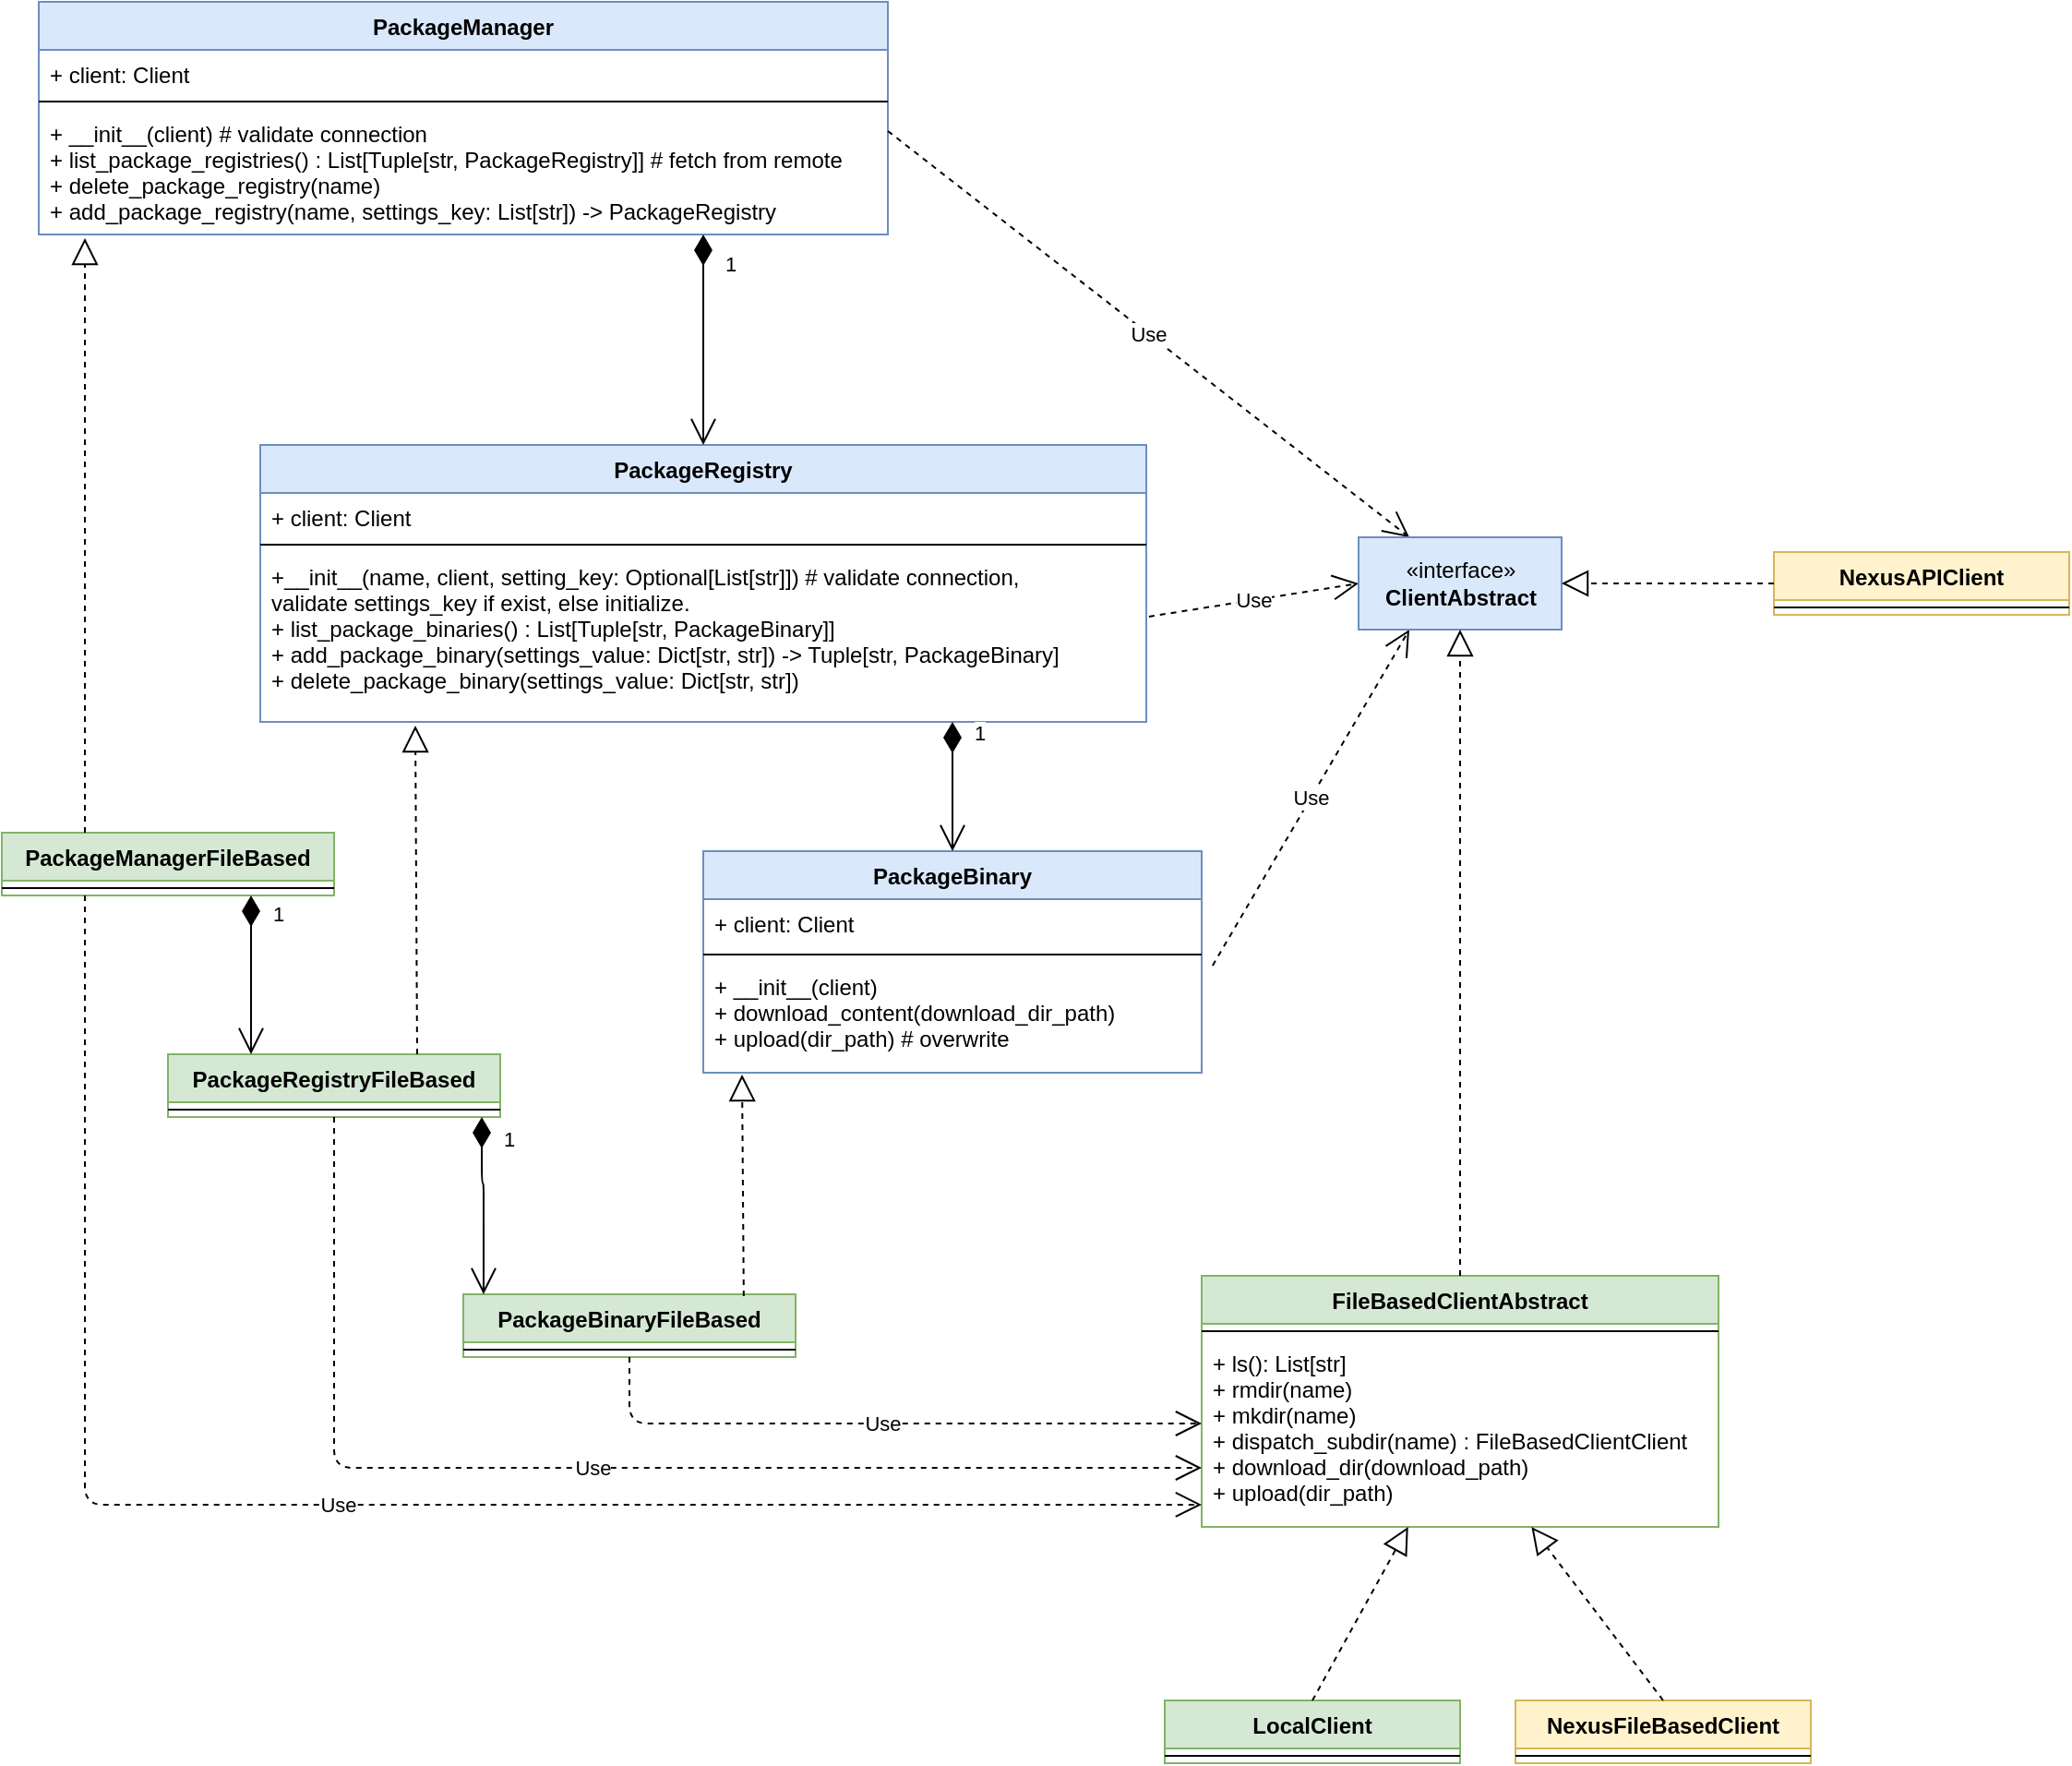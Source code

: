 <mxfile version="12.1.1" type="device" pages="1"><diagram id="o9kR7VsAH02yG6bpkslO" name="Page-1"><mxGraphModel dx="1114" dy="697" grid="1" gridSize="10" guides="1" tooltips="1" connect="1" arrows="1" fold="1" page="1" pageScale="1" pageWidth="850" pageHeight="1100" math="0" shadow="0"><root><mxCell id="0"/><mxCell id="1" parent="0"/><mxCell id="48oX8SWeBFYQNqZzWsQm-1" value="PackageManager" style="swimlane;fontStyle=1;align=center;verticalAlign=top;childLayout=stackLayout;horizontal=1;startSize=26;horizontalStack=0;resizeParent=1;resizeParentMax=0;resizeLast=0;collapsible=1;marginBottom=0;fillColor=#dae8fc;strokeColor=#6c8ebf;" parent="1" vertex="1"><mxGeometry x="40" y="130" width="460" height="126" as="geometry"/></mxCell><mxCell id="48oX8SWeBFYQNqZzWsQm-2" value="+ client: Client" style="text;strokeColor=none;fillColor=none;align=left;verticalAlign=top;spacingLeft=4;spacingRight=4;overflow=hidden;rotatable=0;points=[[0,0.5],[1,0.5]];portConstraint=eastwest;" parent="48oX8SWeBFYQNqZzWsQm-1" vertex="1"><mxGeometry y="26" width="460" height="24" as="geometry"/></mxCell><mxCell id="48oX8SWeBFYQNqZzWsQm-3" value="" style="line;strokeWidth=1;fillColor=none;align=left;verticalAlign=middle;spacingTop=-1;spacingLeft=3;spacingRight=3;rotatable=0;labelPosition=right;points=[];portConstraint=eastwest;" parent="48oX8SWeBFYQNqZzWsQm-1" vertex="1"><mxGeometry y="50" width="460" height="8" as="geometry"/></mxCell><mxCell id="48oX8SWeBFYQNqZzWsQm-4" value="+ __init__(client) # validate connection&#xA;+ list_package_registries() : List[Tuple[str, PackageRegistry]] # fetch from remote&#xA;+ delete_package_registry(name)&#xA;+ add_package_registry(name, settings_key: List[str]) -&gt; PackageRegistry&#xA;&#xA;" style="text;strokeColor=none;fillColor=none;align=left;verticalAlign=top;spacingLeft=4;spacingRight=4;overflow=hidden;rotatable=0;points=[[0,0.5],[1,0.5]];portConstraint=eastwest;" parent="48oX8SWeBFYQNqZzWsQm-1" vertex="1"><mxGeometry y="58" width="460" height="68" as="geometry"/></mxCell><mxCell id="48oX8SWeBFYQNqZzWsQm-5" value="PackageRegistry" style="swimlane;fontStyle=1;align=center;verticalAlign=top;childLayout=stackLayout;horizontal=1;startSize=26;horizontalStack=0;resizeParent=1;resizeParentMax=0;resizeLast=0;collapsible=1;marginBottom=0;fillColor=#dae8fc;strokeColor=#6c8ebf;" parent="1" vertex="1"><mxGeometry x="160" y="370" width="480" height="150" as="geometry"/></mxCell><mxCell id="48oX8SWeBFYQNqZzWsQm-6" value="+ client: Client&#xA;" style="text;strokeColor=none;fillColor=none;align=left;verticalAlign=top;spacingLeft=4;spacingRight=4;overflow=hidden;rotatable=0;points=[[0,0.5],[1,0.5]];portConstraint=eastwest;" parent="48oX8SWeBFYQNqZzWsQm-5" vertex="1"><mxGeometry y="26" width="480" height="24" as="geometry"/></mxCell><mxCell id="48oX8SWeBFYQNqZzWsQm-7" value="" style="line;strokeWidth=1;fillColor=none;align=left;verticalAlign=middle;spacingTop=-1;spacingLeft=3;spacingRight=3;rotatable=0;labelPosition=right;points=[];portConstraint=eastwest;" parent="48oX8SWeBFYQNqZzWsQm-5" vertex="1"><mxGeometry y="50" width="480" height="8" as="geometry"/></mxCell><mxCell id="48oX8SWeBFYQNqZzWsQm-8" value="+__init__(name, client, setting_key: Optional[List[str]]) # validate connection, &#xA;validate settings_key if exist, else initialize.&#xA;+ list_package_binaries() : List[Tuple[str, PackageBinary]]&#xA;+ add_package_binary(settings_value: Dict[str, str]) -&gt; Tuple[str, PackageBinary]&#xA;+ delete_package_binary(settings_value: Dict[str, str])&#xA;" style="text;strokeColor=none;fillColor=none;align=left;verticalAlign=top;spacingLeft=4;spacingRight=4;overflow=hidden;rotatable=0;points=[[0,0.5],[1,0.5]];portConstraint=eastwest;" parent="48oX8SWeBFYQNqZzWsQm-5" vertex="1"><mxGeometry y="58" width="480" height="92" as="geometry"/></mxCell><mxCell id="48oX8SWeBFYQNqZzWsQm-9" value="PackageBinary" style="swimlane;fontStyle=1;align=center;verticalAlign=top;childLayout=stackLayout;horizontal=1;startSize=26;horizontalStack=0;resizeParent=1;resizeParentMax=0;resizeLast=0;collapsible=1;marginBottom=0;fillColor=#dae8fc;strokeColor=#6c8ebf;" parent="1" vertex="1"><mxGeometry x="400" y="590" width="270" height="120" as="geometry"/></mxCell><mxCell id="48oX8SWeBFYQNqZzWsQm-10" value="+ client: Client" style="text;strokeColor=none;fillColor=none;align=left;verticalAlign=top;spacingLeft=4;spacingRight=4;overflow=hidden;rotatable=0;points=[[0,0.5],[1,0.5]];portConstraint=eastwest;" parent="48oX8SWeBFYQNqZzWsQm-9" vertex="1"><mxGeometry y="26" width="270" height="26" as="geometry"/></mxCell><mxCell id="48oX8SWeBFYQNqZzWsQm-11" value="" style="line;strokeWidth=1;fillColor=none;align=left;verticalAlign=middle;spacingTop=-1;spacingLeft=3;spacingRight=3;rotatable=0;labelPosition=right;points=[];portConstraint=eastwest;" parent="48oX8SWeBFYQNqZzWsQm-9" vertex="1"><mxGeometry y="52" width="270" height="8" as="geometry"/></mxCell><mxCell id="48oX8SWeBFYQNqZzWsQm-12" value="+ __init__(client)&#xA;+ download_content(download_dir_path)&#xA;+ upload(dir_path) # overwrite&#xA;" style="text;strokeColor=none;fillColor=none;align=left;verticalAlign=top;spacingLeft=4;spacingRight=4;overflow=hidden;rotatable=0;points=[[0,0.5],[1,0.5]];portConstraint=eastwest;" parent="48oX8SWeBFYQNqZzWsQm-9" vertex="1"><mxGeometry y="60" width="270" height="60" as="geometry"/></mxCell><mxCell id="48oX8SWeBFYQNqZzWsQm-16" value="1" style="endArrow=open;html=1;endSize=12;startArrow=diamondThin;startSize=14;startFill=1;edgeStyle=orthogonalEdgeStyle;align=left;verticalAlign=bottom;entryX=0.5;entryY=0;entryDx=0;entryDy=0;" parent="1" source="48oX8SWeBFYQNqZzWsQm-4" target="48oX8SWeBFYQNqZzWsQm-5" edge="1"><mxGeometry x="-0.562" y="10" relative="1" as="geometry"><mxPoint x="470" y="320" as="sourcePoint"/><mxPoint x="630" y="320" as="targetPoint"/><Array as="points"><mxPoint x="400" y="320"/><mxPoint x="400" y="320"/></Array><mxPoint as="offset"/></mxGeometry></mxCell><mxCell id="48oX8SWeBFYQNqZzWsQm-17" value="1" style="endArrow=open;html=1;endSize=12;startArrow=diamondThin;startSize=14;startFill=1;edgeStyle=orthogonalEdgeStyle;align=left;verticalAlign=bottom;entryX=0.5;entryY=0;entryDx=0;entryDy=0;" parent="1" source="48oX8SWeBFYQNqZzWsQm-8" target="48oX8SWeBFYQNqZzWsQm-9" edge="1"><mxGeometry x="-0.565" y="10" relative="1" as="geometry"><mxPoint x="450" y="560" as="sourcePoint"/><mxPoint x="359" y="570" as="targetPoint"/><Array as="points"><mxPoint x="535" y="560"/><mxPoint x="535" y="560"/></Array><mxPoint as="offset"/></mxGeometry></mxCell><mxCell id="48oX8SWeBFYQNqZzWsQm-32" value="Use" style="endArrow=open;endSize=12;dashed=1;html=1;exitX=1;exitY=0.176;exitDx=0;exitDy=0;exitPerimeter=0;entryX=0.25;entryY=0;entryDx=0;entryDy=0;" parent="1" source="48oX8SWeBFYQNqZzWsQm-4" target="Bb86HH4vGOYV0sBbbPes-5" edge="1"><mxGeometry width="160" relative="1" as="geometry"><mxPoint x="650" y="240" as="sourcePoint"/><mxPoint x="777.5" y="411" as="targetPoint"/></mxGeometry></mxCell><mxCell id="48oX8SWeBFYQNqZzWsQm-33" value="Use" style="endArrow=open;endSize=12;dashed=1;html=1;exitX=1.003;exitY=0.38;exitDx=0;exitDy=0;exitPerimeter=0;entryX=0;entryY=0.5;entryDx=0;entryDy=0;" parent="1" source="48oX8SWeBFYQNqZzWsQm-8" target="Bb86HH4vGOYV0sBbbPes-5" edge="1"><mxGeometry width="160" relative="1" as="geometry"><mxPoint x="600" y="550" as="sourcePoint"/><mxPoint x="709.05" y="428.986" as="targetPoint"/></mxGeometry></mxCell><mxCell id="48oX8SWeBFYQNqZzWsQm-34" value="Use" style="endArrow=open;endSize=12;dashed=1;html=1;exitX=1.022;exitY=0.033;exitDx=0;exitDy=0;exitPerimeter=0;entryX=0.25;entryY=1;entryDx=0;entryDy=0;" parent="1" source="48oX8SWeBFYQNqZzWsQm-12" target="Bb86HH4vGOYV0sBbbPes-5" edge="1"><mxGeometry width="160" relative="1" as="geometry"><mxPoint x="510" y="570" as="sourcePoint"/><mxPoint x="758.07" y="497.02" as="targetPoint"/></mxGeometry></mxCell><mxCell id="Bb86HH4vGOYV0sBbbPes-1" value="FileBasedClientAbstract" style="swimlane;fontStyle=1;align=center;verticalAlign=top;childLayout=stackLayout;horizontal=1;startSize=26;horizontalStack=0;resizeParent=1;resizeParentMax=0;resizeLast=0;collapsible=1;marginBottom=0;fillColor=#d5e8d4;strokeColor=#82b366;" vertex="1" parent="1"><mxGeometry x="670" y="820" width="280" height="136" as="geometry"/></mxCell><mxCell id="Bb86HH4vGOYV0sBbbPes-3" value="" style="line;strokeWidth=1;fillColor=none;align=left;verticalAlign=middle;spacingTop=-1;spacingLeft=3;spacingRight=3;rotatable=0;labelPosition=right;points=[];portConstraint=eastwest;" vertex="1" parent="Bb86HH4vGOYV0sBbbPes-1"><mxGeometry y="26" width="280" height="8" as="geometry"/></mxCell><mxCell id="Bb86HH4vGOYV0sBbbPes-4" value="+ ls(): List[str]&#xA;+ rmdir(name)&#xA;+ mkdir(name)&#xA;+ dispatch_subdir(name) : FileBasedClientClient&#xA;+ download_dir(download_path)&#xA;+ upload(dir_path)&#xA;" style="text;strokeColor=none;fillColor=none;align=left;verticalAlign=top;spacingLeft=4;spacingRight=4;overflow=hidden;rotatable=0;points=[[0,0.5],[1,0.5]];portConstraint=eastwest;" vertex="1" parent="Bb86HH4vGOYV0sBbbPes-1"><mxGeometry y="34" width="280" height="102" as="geometry"/></mxCell><mxCell id="Bb86HH4vGOYV0sBbbPes-5" value="«interface»&lt;br&gt;&lt;b&gt;ClientAbstract&lt;/b&gt;" style="html=1;fillColor=#dae8fc;strokeColor=#6c8ebf;" vertex="1" parent="1"><mxGeometry x="755" y="420" width="110" height="50" as="geometry"/></mxCell><mxCell id="Bb86HH4vGOYV0sBbbPes-8" value="" style="endArrow=block;dashed=1;endFill=0;endSize=12;html=1;exitX=0.5;exitY=0;exitDx=0;exitDy=0;entryX=0.5;entryY=1;entryDx=0;entryDy=0;" edge="1" parent="1" source="Bb86HH4vGOYV0sBbbPes-1" target="Bb86HH4vGOYV0sBbbPes-5"><mxGeometry width="160" relative="1" as="geometry"><mxPoint x="830" y="610" as="sourcePoint"/><mxPoint x="990" y="610" as="targetPoint"/></mxGeometry></mxCell><mxCell id="Bb86HH4vGOYV0sBbbPes-10" value="LocalClient" style="swimlane;fontStyle=1;align=center;verticalAlign=top;childLayout=stackLayout;horizontal=1;startSize=26;horizontalStack=0;resizeParent=1;resizeParentMax=0;resizeLast=0;collapsible=1;marginBottom=0;fillColor=#d5e8d4;strokeColor=#82b366;" vertex="1" parent="1"><mxGeometry x="650" y="1050" width="160" height="34" as="geometry"/></mxCell><mxCell id="Bb86HH4vGOYV0sBbbPes-12" value="" style="line;strokeWidth=1;fillColor=none;align=left;verticalAlign=middle;spacingTop=-1;spacingLeft=3;spacingRight=3;rotatable=0;labelPosition=right;points=[];portConstraint=eastwest;" vertex="1" parent="Bb86HH4vGOYV0sBbbPes-10"><mxGeometry y="26" width="160" height="8" as="geometry"/></mxCell><mxCell id="Bb86HH4vGOYV0sBbbPes-15" value="" style="endArrow=block;dashed=1;endFill=0;endSize=12;html=1;exitX=0.5;exitY=0;exitDx=0;exitDy=0;" edge="1" parent="1" source="Bb86HH4vGOYV0sBbbPes-10" target="Bb86HH4vGOYV0sBbbPes-4"><mxGeometry width="160" relative="1" as="geometry"><mxPoint x="810" y="1010" as="sourcePoint"/><mxPoint x="970" y="1010" as="targetPoint"/></mxGeometry></mxCell><mxCell id="Bb86HH4vGOYV0sBbbPes-16" value="PackageManagerFileBased" style="swimlane;fontStyle=1;align=center;verticalAlign=top;childLayout=stackLayout;horizontal=1;startSize=26;horizontalStack=0;resizeParent=1;resizeParentMax=0;resizeLast=0;collapsible=1;marginBottom=0;fillColor=#d5e8d4;strokeColor=#82b366;" vertex="1" parent="1"><mxGeometry x="20" y="580" width="180" height="34" as="geometry"/></mxCell><mxCell id="Bb86HH4vGOYV0sBbbPes-18" value="" style="line;strokeWidth=1;fillColor=none;align=left;verticalAlign=middle;spacingTop=-1;spacingLeft=3;spacingRight=3;rotatable=0;labelPosition=right;points=[];portConstraint=eastwest;" vertex="1" parent="Bb86HH4vGOYV0sBbbPes-16"><mxGeometry y="26" width="180" height="8" as="geometry"/></mxCell><mxCell id="Bb86HH4vGOYV0sBbbPes-21" value="PackageRegistryFileBased" style="swimlane;fontStyle=1;align=center;verticalAlign=top;childLayout=stackLayout;horizontal=1;startSize=26;horizontalStack=0;resizeParent=1;resizeParentMax=0;resizeLast=0;collapsible=1;marginBottom=0;fillColor=#d5e8d4;strokeColor=#82b366;" vertex="1" parent="1"><mxGeometry x="110" y="700" width="180" height="34" as="geometry"/></mxCell><mxCell id="Bb86HH4vGOYV0sBbbPes-22" value="" style="line;strokeWidth=1;fillColor=none;align=left;verticalAlign=middle;spacingTop=-1;spacingLeft=3;spacingRight=3;rotatable=0;labelPosition=right;points=[];portConstraint=eastwest;" vertex="1" parent="Bb86HH4vGOYV0sBbbPes-21"><mxGeometry y="26" width="180" height="8" as="geometry"/></mxCell><mxCell id="Bb86HH4vGOYV0sBbbPes-23" value="PackageBinaryFileBased" style="swimlane;fontStyle=1;align=center;verticalAlign=top;childLayout=stackLayout;horizontal=1;startSize=26;horizontalStack=0;resizeParent=1;resizeParentMax=0;resizeLast=0;collapsible=1;marginBottom=0;fillColor=#d5e8d4;strokeColor=#82b366;" vertex="1" parent="1"><mxGeometry x="270" y="830" width="180" height="34" as="geometry"/></mxCell><mxCell id="Bb86HH4vGOYV0sBbbPes-24" value="" style="line;strokeWidth=1;fillColor=none;align=left;verticalAlign=middle;spacingTop=-1;spacingLeft=3;spacingRight=3;rotatable=0;labelPosition=right;points=[];portConstraint=eastwest;" vertex="1" parent="Bb86HH4vGOYV0sBbbPes-23"><mxGeometry y="26" width="180" height="8" as="geometry"/></mxCell><mxCell id="Bb86HH4vGOYV0sBbbPes-25" value="" style="endArrow=block;dashed=1;endFill=0;endSize=12;html=1;exitX=0.25;exitY=0;exitDx=0;exitDy=0;" edge="1" parent="1" source="Bb86HH4vGOYV0sBbbPes-16"><mxGeometry width="160" relative="1" as="geometry"><mxPoint x="50" y="530" as="sourcePoint"/><mxPoint x="65" y="258" as="targetPoint"/></mxGeometry></mxCell><mxCell id="Bb86HH4vGOYV0sBbbPes-26" value="" style="endArrow=block;dashed=1;endFill=0;endSize=12;html=1;exitX=0.75;exitY=0;exitDx=0;exitDy=0;entryX=0.175;entryY=1.022;entryDx=0;entryDy=0;entryPerimeter=0;" edge="1" parent="1" source="Bb86HH4vGOYV0sBbbPes-21" target="48oX8SWeBFYQNqZzWsQm-8"><mxGeometry width="160" relative="1" as="geometry"><mxPoint x="200" y="650" as="sourcePoint"/><mxPoint x="360" y="650" as="targetPoint"/></mxGeometry></mxCell><mxCell id="Bb86HH4vGOYV0sBbbPes-27" value="" style="endArrow=block;dashed=1;endFill=0;endSize=12;html=1;exitX=0.844;exitY=0.029;exitDx=0;exitDy=0;exitPerimeter=0;" edge="1" parent="1" source="Bb86HH4vGOYV0sBbbPes-23"><mxGeometry width="160" relative="1" as="geometry"><mxPoint x="330" y="770" as="sourcePoint"/><mxPoint x="421" y="711" as="targetPoint"/></mxGeometry></mxCell><mxCell id="Bb86HH4vGOYV0sBbbPes-29" value="1" style="endArrow=open;html=1;endSize=12;startArrow=diamondThin;startSize=14;startFill=1;edgeStyle=orthogonalEdgeStyle;align=left;verticalAlign=bottom;entryX=0.25;entryY=0;entryDx=0;entryDy=0;exitX=0.75;exitY=1;exitDx=0;exitDy=0;" edge="1" parent="1" source="Bb86HH4vGOYV0sBbbPes-16" target="Bb86HH4vGOYV0sBbbPes-21"><mxGeometry x="-0.562" y="10" relative="1" as="geometry"><mxPoint x="80" y="630" as="sourcePoint"/><mxPoint x="80" y="744" as="targetPoint"/><Array as="points"><mxPoint x="155" y="650"/><mxPoint x="155" y="650"/></Array><mxPoint as="offset"/></mxGeometry></mxCell><mxCell id="Bb86HH4vGOYV0sBbbPes-31" value="1" style="endArrow=open;html=1;endSize=12;startArrow=diamondThin;startSize=14;startFill=1;edgeStyle=orthogonalEdgeStyle;align=left;verticalAlign=bottom;entryX=0.061;entryY=0;entryDx=0;entryDy=0;exitX=0.75;exitY=1;exitDx=0;exitDy=0;entryPerimeter=0;" edge="1" parent="1" target="Bb86HH4vGOYV0sBbbPes-23"><mxGeometry x="-0.562" y="10" relative="1" as="geometry"><mxPoint x="280" y="734" as="sourcePoint"/><mxPoint x="280" y="820" as="targetPoint"/><Array as="points"><mxPoint x="280" y="770"/></Array><mxPoint as="offset"/></mxGeometry></mxCell><mxCell id="Bb86HH4vGOYV0sBbbPes-32" value="Use" style="endArrow=open;endSize=12;dashed=1;html=1;exitX=0.5;exitY=1;exitDx=0;exitDy=0;edgeStyle=orthogonalEdgeStyle;" edge="1" parent="1" source="Bb86HH4vGOYV0sBbbPes-23"><mxGeometry width="160" relative="1" as="geometry"><mxPoint x="550" y="930" as="sourcePoint"/><mxPoint x="670" y="900" as="targetPoint"/><Array as="points"><mxPoint x="360" y="900"/><mxPoint x="670" y="900"/></Array></mxGeometry></mxCell><mxCell id="Bb86HH4vGOYV0sBbbPes-33" value="Use" style="endArrow=open;endSize=12;dashed=1;html=1;exitX=0.5;exitY=1;exitDx=0;exitDy=0;edgeStyle=orthogonalEdgeStyle;" edge="1" parent="1" source="Bb86HH4vGOYV0sBbbPes-21"><mxGeometry width="160" relative="1" as="geometry"><mxPoint x="360" y="888" as="sourcePoint"/><mxPoint x="670" y="924" as="targetPoint"/><Array as="points"><mxPoint x="200" y="924"/></Array></mxGeometry></mxCell><mxCell id="Bb86HH4vGOYV0sBbbPes-34" value="Use" style="endArrow=open;endSize=12;dashed=1;html=1;exitX=0.25;exitY=1;exitDx=0;exitDy=0;edgeStyle=orthogonalEdgeStyle;entryX=0;entryY=0.882;entryDx=0;entryDy=0;entryPerimeter=0;" edge="1" parent="1" source="Bb86HH4vGOYV0sBbbPes-16" target="Bb86HH4vGOYV0sBbbPes-4"><mxGeometry width="160" relative="1" as="geometry"><mxPoint x="340" y="920" as="sourcePoint"/><mxPoint x="650" y="966" as="targetPoint"/><Array as="points"><mxPoint x="65" y="944"/></Array></mxGeometry></mxCell><mxCell id="Bb86HH4vGOYV0sBbbPes-35" value="NexusFileBasedClient" style="swimlane;fontStyle=1;align=center;verticalAlign=top;childLayout=stackLayout;horizontal=1;startSize=26;horizontalStack=0;resizeParent=1;resizeParentMax=0;resizeLast=0;collapsible=1;marginBottom=0;fillColor=#fff2cc;strokeColor=#d6b656;" vertex="1" parent="1"><mxGeometry x="840" y="1050" width="160" height="34" as="geometry"/></mxCell><mxCell id="Bb86HH4vGOYV0sBbbPes-36" value="" style="line;strokeWidth=1;fillColor=none;align=left;verticalAlign=middle;spacingTop=-1;spacingLeft=3;spacingRight=3;rotatable=0;labelPosition=right;points=[];portConstraint=eastwest;" vertex="1" parent="Bb86HH4vGOYV0sBbbPes-35"><mxGeometry y="26" width="160" height="8" as="geometry"/></mxCell><mxCell id="Bb86HH4vGOYV0sBbbPes-37" value="" style="endArrow=block;dashed=1;endFill=0;endSize=12;html=1;exitX=0.5;exitY=0;exitDx=0;exitDy=0;" edge="1" parent="1" source="Bb86HH4vGOYV0sBbbPes-35" target="Bb86HH4vGOYV0sBbbPes-4"><mxGeometry width="160" relative="1" as="geometry"><mxPoint x="840" y="1000" as="sourcePoint"/><mxPoint x="1000" y="1000" as="targetPoint"/></mxGeometry></mxCell><mxCell id="Bb86HH4vGOYV0sBbbPes-38" value="NexusAPIClient" style="swimlane;fontStyle=1;align=center;verticalAlign=top;childLayout=stackLayout;horizontal=1;startSize=26;horizontalStack=0;resizeParent=1;resizeParentMax=0;resizeLast=0;collapsible=1;marginBottom=0;fillColor=#fff2cc;strokeColor=#d6b656;" vertex="1" parent="1"><mxGeometry x="980" y="428" width="160" height="34" as="geometry"/></mxCell><mxCell id="Bb86HH4vGOYV0sBbbPes-39" value="" style="line;strokeWidth=1;fillColor=none;align=left;verticalAlign=middle;spacingTop=-1;spacingLeft=3;spacingRight=3;rotatable=0;labelPosition=right;points=[];portConstraint=eastwest;" vertex="1" parent="Bb86HH4vGOYV0sBbbPes-38"><mxGeometry y="26" width="160" height="8" as="geometry"/></mxCell><mxCell id="Bb86HH4vGOYV0sBbbPes-40" value="" style="endArrow=block;dashed=1;endFill=0;endSize=12;html=1;exitX=0;exitY=0.5;exitDx=0;exitDy=0;entryX=1;entryY=0.5;entryDx=0;entryDy=0;" edge="1" parent="1" source="Bb86HH4vGOYV0sBbbPes-38" target="Bb86HH4vGOYV0sBbbPes-5"><mxGeometry width="160" relative="1" as="geometry"><mxPoint x="1000" y="580" as="sourcePoint"/><mxPoint x="1160" y="580" as="targetPoint"/></mxGeometry></mxCell></root></mxGraphModel></diagram></mxfile>